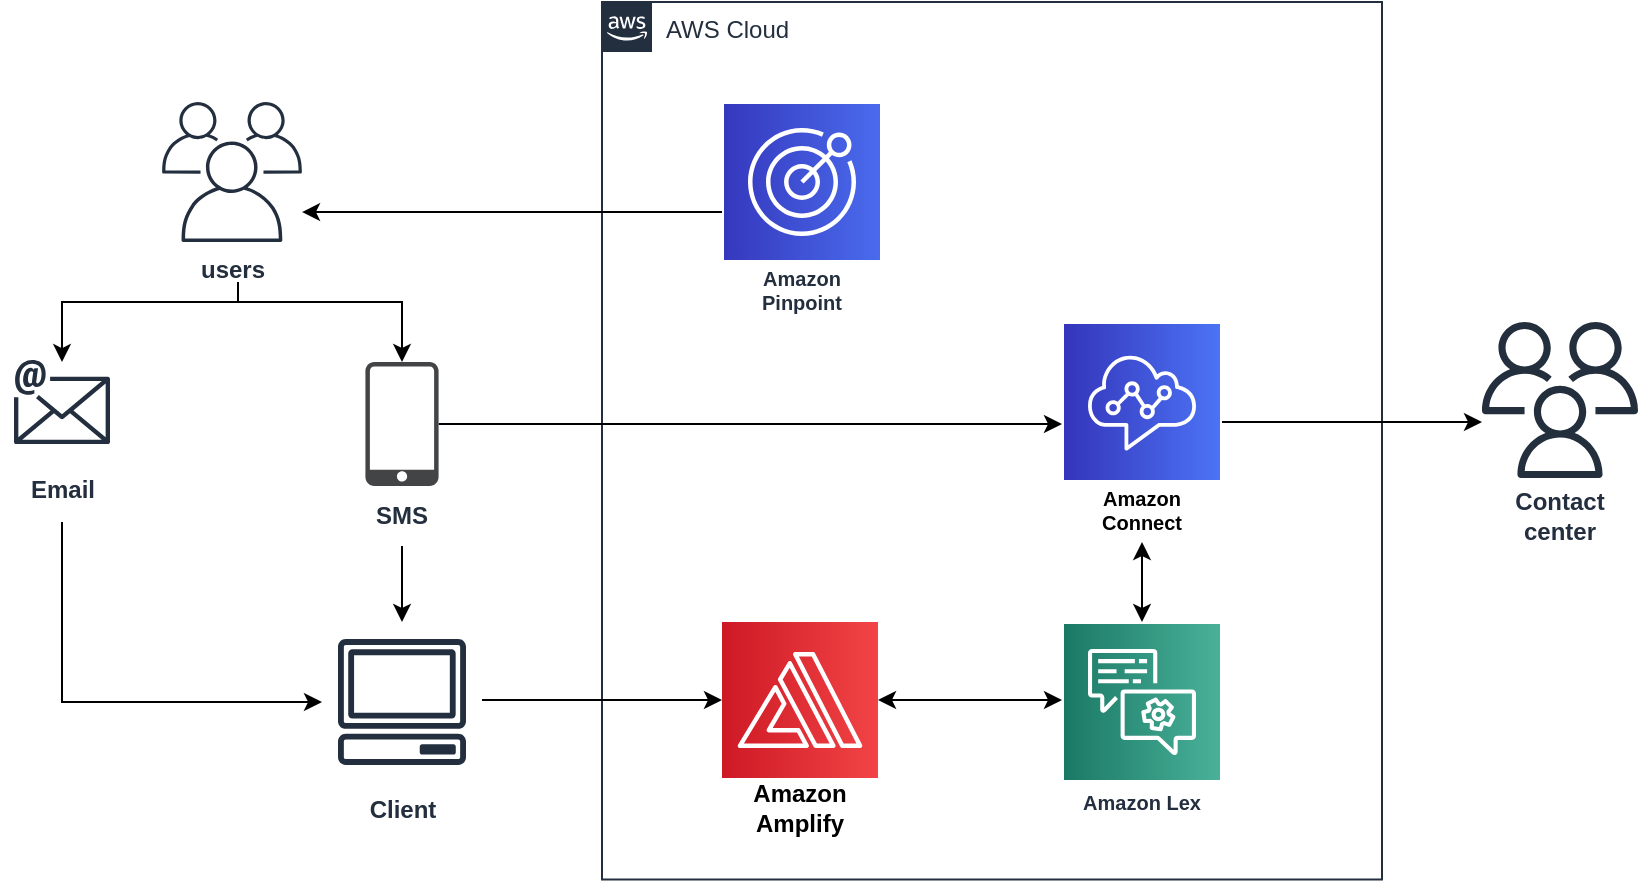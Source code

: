 <mxfile version="20.1.1" type="github"><diagram id="5o8exIMypR2gcvf9wQhV" name="Page-1"><mxGraphModel dx="2272" dy="764" grid="1" gridSize="10" guides="1" tooltips="1" connect="1" arrows="1" fold="1" page="1" pageScale="1" pageWidth="850" pageHeight="1100" math="0" shadow="0"><root><mxCell id="0"/><mxCell id="1" parent="0"/><mxCell id="JzP6aEn9TVBlhUlEkKjw-45" value="AWS Cloud" style="points=[[0,0],[0.25,0],[0.5,0],[0.75,0],[1,0],[1,0.25],[1,0.5],[1,0.75],[1,1],[0.75,1],[0.5,1],[0.25,1],[0,1],[0,0.75],[0,0.5],[0,0.25]];outlineConnect=0;gradientColor=none;html=1;whiteSpace=wrap;fontSize=12;fontStyle=0;container=1;pointerEvents=0;collapsible=0;recursiveResize=0;shape=mxgraph.aws4.group;grIcon=mxgraph.aws4.group_aws_cloud_alt;strokeColor=#232F3E;fillColor=none;verticalAlign=top;align=left;spacingLeft=30;fontColor=#232F3E;dashed=0;" vertex="1" parent="1"><mxGeometry x="-170" y="80" width="390" height="438.75" as="geometry"/></mxCell><mxCell id="JzP6aEn9TVBlhUlEkKjw-3" value="Amazon Pinpoint" style="sketch=0;outlineConnect=0;fontColor=#232F3E;gradientColor=#4A6BED;strokeColor=#ffffff;fillColor=#3538BD;dashed=0;verticalLabelPosition=middle;verticalAlign=bottom;align=center;html=1;whiteSpace=wrap;fontSize=10;fontStyle=1;spacing=3;shape=mxgraph.aws4.productIcon;prIcon=mxgraph.aws4.pinpoint;gradientDirection=east;" vertex="1" parent="JzP6aEn9TVBlhUlEkKjw-45"><mxGeometry x="60" y="50" width="80" height="110" as="geometry"/></mxCell><mxCell id="JzP6aEn9TVBlhUlEkKjw-4" value="Amazon Connect" style="sketch=0;outlineConnect=0;fontColor=default;gradientColor=#3435BA;strokeColor=#FFFFFF;fillColor=#4C73F5;dashed=0;verticalLabelPosition=middle;verticalAlign=bottom;align=center;html=1;whiteSpace=wrap;fontSize=10;fontStyle=1;spacing=3;shape=mxgraph.aws4.productIcon;prIcon=mxgraph.aws4.connect;gradientDirection=west;labelBackgroundColor=default;" vertex="1" parent="JzP6aEn9TVBlhUlEkKjw-45"><mxGeometry x="230" y="160" width="80" height="110" as="geometry"/></mxCell><mxCell id="JzP6aEn9TVBlhUlEkKjw-6" value="Amazon Lex" style="sketch=0;outlineConnect=0;fontColor=#232F3E;gradientColor=#4AB199;strokeColor=#ffffff;fillColor=#1A7965;dashed=0;verticalLabelPosition=middle;verticalAlign=bottom;align=center;html=1;whiteSpace=wrap;fontSize=10;fontStyle=1;spacing=3;shape=mxgraph.aws4.productIcon;prIcon=mxgraph.aws4.lex;gradientDirection=east;" vertex="1" parent="JzP6aEn9TVBlhUlEkKjw-45"><mxGeometry x="230" y="310" width="80" height="100" as="geometry"/></mxCell><mxCell id="JzP6aEn9TVBlhUlEkKjw-11" value="Amazon Amplify" style="text;html=1;strokeColor=none;fillColor=default;align=center;verticalAlign=middle;whiteSpace=wrap;rounded=0;labelBackgroundColor=default;fontStyle=1" vertex="1" parent="JzP6aEn9TVBlhUlEkKjw-45"><mxGeometry x="69" y="388" width="60" height="30" as="geometry"/></mxCell><mxCell id="JzP6aEn9TVBlhUlEkKjw-17" style="edgeStyle=orthogonalEdgeStyle;rounded=0;orthogonalLoop=1;jettySize=auto;html=1;exitX=0.5;exitY=1;exitDx=0;exitDy=0;" edge="1" parent="JzP6aEn9TVBlhUlEkKjw-45" source="JzP6aEn9TVBlhUlEkKjw-11" target="JzP6aEn9TVBlhUlEkKjw-11"><mxGeometry relative="1" as="geometry"/></mxCell><mxCell id="JzP6aEn9TVBlhUlEkKjw-10" value="" style="sketch=0;points=[[0,0,0],[0.25,0,0],[0.5,0,0],[0.75,0,0],[1,0,0],[0,1,0],[0.25,1,0],[0.5,1,0],[0.75,1,0],[1,1,0],[0,0.25,0],[0,0.5,0],[0,0.75,0],[1,0.25,0],[1,0.5,0],[1,0.75,0]];outlineConnect=0;fontColor=#232F3E;gradientColor=#CD1924;gradientDirection=west;fillColor=#F24446;strokeColor=#ffffff;dashed=0;verticalLabelPosition=bottom;verticalAlign=top;align=center;html=1;fontSize=12;fontStyle=0;aspect=fixed;shape=mxgraph.aws4.resourceIcon;resIcon=mxgraph.aws4.amplify;" vertex="1" parent="JzP6aEn9TVBlhUlEkKjw-45"><mxGeometry x="60" y="310" width="78" height="78" as="geometry"/></mxCell><mxCell id="JzP6aEn9TVBlhUlEkKjw-112" value="" style="endArrow=classic;startArrow=classic;html=1;rounded=0;fontColor=#232F3E;" edge="1" parent="JzP6aEn9TVBlhUlEkKjw-45" source="JzP6aEn9TVBlhUlEkKjw-4" target="JzP6aEn9TVBlhUlEkKjw-6"><mxGeometry width="50" height="50" relative="1" as="geometry"><mxPoint x="279.58" y="361" as="sourcePoint"/><mxPoint x="279.58" y="391" as="targetPoint"/><Array as="points"/></mxGeometry></mxCell><mxCell id="JzP6aEn9TVBlhUlEkKjw-96" value="" style="endArrow=classic;startArrow=classic;html=1;rounded=0;fontColor=#232F3E;exitX=1;exitY=0.5;exitDx=0;exitDy=0;exitPerimeter=0;" edge="1" parent="JzP6aEn9TVBlhUlEkKjw-45" source="JzP6aEn9TVBlhUlEkKjw-10"><mxGeometry width="50" height="50" relative="1" as="geometry"><mxPoint x="199" y="438.58" as="sourcePoint"/><mxPoint x="230" y="349" as="targetPoint"/></mxGeometry></mxCell><mxCell id="JzP6aEn9TVBlhUlEkKjw-124" style="edgeStyle=orthogonalEdgeStyle;rounded=0;orthogonalLoop=1;jettySize=auto;html=1;fontColor=#232F3E;" edge="1" parent="1" target="JzP6aEn9TVBlhUlEkKjw-37"><mxGeometry relative="1" as="geometry"><mxPoint x="-440" y="340" as="sourcePoint"/><Array as="points"><mxPoint x="-440" y="430"/></Array></mxGeometry></mxCell><mxCell id="JzP6aEn9TVBlhUlEkKjw-44" value="Email" style="sketch=0;outlineConnect=0;fontColor=#232F3E;gradientColor=none;strokeColor=#232F3E;fillColor=#ffffff;dashed=0;verticalLabelPosition=bottom;verticalAlign=top;align=center;html=1;fontSize=12;fontStyle=1;aspect=fixed;shape=mxgraph.aws4.resourceIcon;resIcon=mxgraph.aws4.email;" vertex="1" parent="1"><mxGeometry x="-470" y="250" width="60" height="60" as="geometry"/></mxCell><mxCell id="JzP6aEn9TVBlhUlEkKjw-116" style="edgeStyle=orthogonalEdgeStyle;rounded=0;orthogonalLoop=1;jettySize=auto;html=1;fontColor=#232F3E;" edge="1" parent="1" target="JzP6aEn9TVBlhUlEkKjw-98"><mxGeometry relative="1" as="geometry"><mxPoint x="-352" y="220" as="sourcePoint"/><Array as="points"><mxPoint x="-352" y="230"/><mxPoint x="-270" y="230"/></Array></mxGeometry></mxCell><mxCell id="JzP6aEn9TVBlhUlEkKjw-117" style="edgeStyle=orthogonalEdgeStyle;rounded=0;orthogonalLoop=1;jettySize=auto;html=1;entryX=0.5;entryY=0.167;entryDx=0;entryDy=0;entryPerimeter=0;fontColor=#232F3E;" edge="1" parent="1" target="JzP6aEn9TVBlhUlEkKjw-44"><mxGeometry relative="1" as="geometry"><mxPoint x="-352" y="220" as="sourcePoint"/><Array as="points"><mxPoint x="-352" y="230"/><mxPoint x="-440" y="230"/></Array></mxGeometry></mxCell><mxCell id="JzP6aEn9TVBlhUlEkKjw-39" value="users" style="sketch=0;outlineConnect=0;gradientColor=none;fontColor=#232F3E;strokeColor=none;fillColor=#232F3E;dashed=0;verticalLabelPosition=bottom;verticalAlign=top;align=center;html=1;fontSize=12;fontStyle=1;aspect=fixed;shape=mxgraph.aws4.illustration_users;pointerEvents=1" vertex="1" parent="1"><mxGeometry x="-390" y="130" width="70" height="70" as="geometry"/></mxCell><mxCell id="JzP6aEn9TVBlhUlEkKjw-125" style="edgeStyle=orthogonalEdgeStyle;rounded=0;orthogonalLoop=1;jettySize=auto;html=1;entryX=0;entryY=0.5;entryDx=0;entryDy=0;entryPerimeter=0;fontColor=#232F3E;" edge="1" parent="1" source="JzP6aEn9TVBlhUlEkKjw-37" target="JzP6aEn9TVBlhUlEkKjw-10"><mxGeometry relative="1" as="geometry"><Array as="points"><mxPoint x="-190" y="429"/><mxPoint x="-190" y="429"/></Array></mxGeometry></mxCell><mxCell id="JzP6aEn9TVBlhUlEkKjw-37" value="Client" style="sketch=0;outlineConnect=0;fontColor=#232F3E;gradientColor=none;strokeColor=#232F3E;fillColor=#ffffff;dashed=0;verticalLabelPosition=bottom;verticalAlign=top;align=center;html=1;fontSize=12;fontStyle=1;aspect=fixed;shape=mxgraph.aws4.resourceIcon;resIcon=mxgraph.aws4.client;" vertex="1" parent="1"><mxGeometry x="-310" y="390" width="80" height="80" as="geometry"/></mxCell><mxCell id="JzP6aEn9TVBlhUlEkKjw-85" value="" style="sketch=0;outlineConnect=0;fontColor=#232F3E;gradientColor=none;fillColor=#232F3D;strokeColor=none;dashed=0;verticalLabelPosition=bottom;verticalAlign=top;align=center;html=1;fontSize=12;fontStyle=0;aspect=fixed;pointerEvents=1;shape=mxgraph.aws4.users;labelBackgroundColor=default;" vertex="1" parent="1"><mxGeometry x="270" y="240" width="78" height="78" as="geometry"/></mxCell><mxCell id="JzP6aEn9TVBlhUlEkKjw-86" value="Contact center" style="text;html=1;strokeColor=none;fillColor=none;align=center;verticalAlign=middle;whiteSpace=wrap;rounded=0;labelBackgroundColor=default;fontColor=#232F3E;fontStyle=1" vertex="1" parent="1"><mxGeometry x="279" y="322" width="60" height="30" as="geometry"/></mxCell><mxCell id="JzP6aEn9TVBlhUlEkKjw-106" style="edgeStyle=orthogonalEdgeStyle;rounded=0;orthogonalLoop=1;jettySize=auto;html=1;fontColor=#232F3E;" edge="1" parent="1" source="JzP6aEn9TVBlhUlEkKjw-98" target="JzP6aEn9TVBlhUlEkKjw-4"><mxGeometry relative="1" as="geometry"><Array as="points"><mxPoint x="-269" y="280"/></Array></mxGeometry></mxCell><mxCell id="JzP6aEn9TVBlhUlEkKjw-98" value="" style="sketch=0;pointerEvents=1;shadow=0;dashed=0;html=1;strokeColor=none;fillColor=#434445;aspect=fixed;labelPosition=center;verticalLabelPosition=bottom;verticalAlign=top;align=center;outlineConnect=0;shape=mxgraph.vvd.phone;labelBackgroundColor=default;fontColor=#232F3E;" vertex="1" parent="1"><mxGeometry x="-288.29" y="260" width="36.58" height="62" as="geometry"/></mxCell><mxCell id="JzP6aEn9TVBlhUlEkKjw-115" style="edgeStyle=orthogonalEdgeStyle;rounded=0;orthogonalLoop=1;jettySize=auto;html=1;fontColor=#232F3E;" edge="1" parent="1" source="JzP6aEn9TVBlhUlEkKjw-99" target="JzP6aEn9TVBlhUlEkKjw-37"><mxGeometry relative="1" as="geometry"/></mxCell><mxCell id="JzP6aEn9TVBlhUlEkKjw-99" value="SMS" style="text;html=1;strokeColor=none;fillColor=none;align=center;verticalAlign=middle;whiteSpace=wrap;rounded=0;labelBackgroundColor=default;fontColor=#232F3E;fontStyle=1" vertex="1" parent="1"><mxGeometry x="-300" y="322" width="60" height="30" as="geometry"/></mxCell><mxCell id="JzP6aEn9TVBlhUlEkKjw-111" style="edgeStyle=orthogonalEdgeStyle;rounded=0;orthogonalLoop=1;jettySize=auto;html=1;exitX=0.5;exitY=1;exitDx=0;exitDy=0;fontColor=#232F3E;" edge="1" parent="1" source="JzP6aEn9TVBlhUlEkKjw-86" target="JzP6aEn9TVBlhUlEkKjw-86"><mxGeometry relative="1" as="geometry"/></mxCell><mxCell id="JzP6aEn9TVBlhUlEkKjw-114" style="edgeStyle=orthogonalEdgeStyle;rounded=0;orthogonalLoop=1;jettySize=auto;html=1;fontColor=#232F3E;" edge="1" parent="1" source="JzP6aEn9TVBlhUlEkKjw-4" target="JzP6aEn9TVBlhUlEkKjw-85"><mxGeometry relative="1" as="geometry"><Array as="points"><mxPoint x="180" y="290"/><mxPoint x="180" y="290"/></Array></mxGeometry></mxCell><mxCell id="JzP6aEn9TVBlhUlEkKjw-128" style="edgeStyle=orthogonalEdgeStyle;rounded=0;orthogonalLoop=1;jettySize=auto;html=1;entryX=1.001;entryY=0.786;entryDx=0;entryDy=0;entryPerimeter=0;fontColor=#232F3E;" edge="1" parent="1" source="JzP6aEn9TVBlhUlEkKjw-3" target="JzP6aEn9TVBlhUlEkKjw-39"><mxGeometry relative="1" as="geometry"/></mxCell></root></mxGraphModel></diagram></mxfile>
